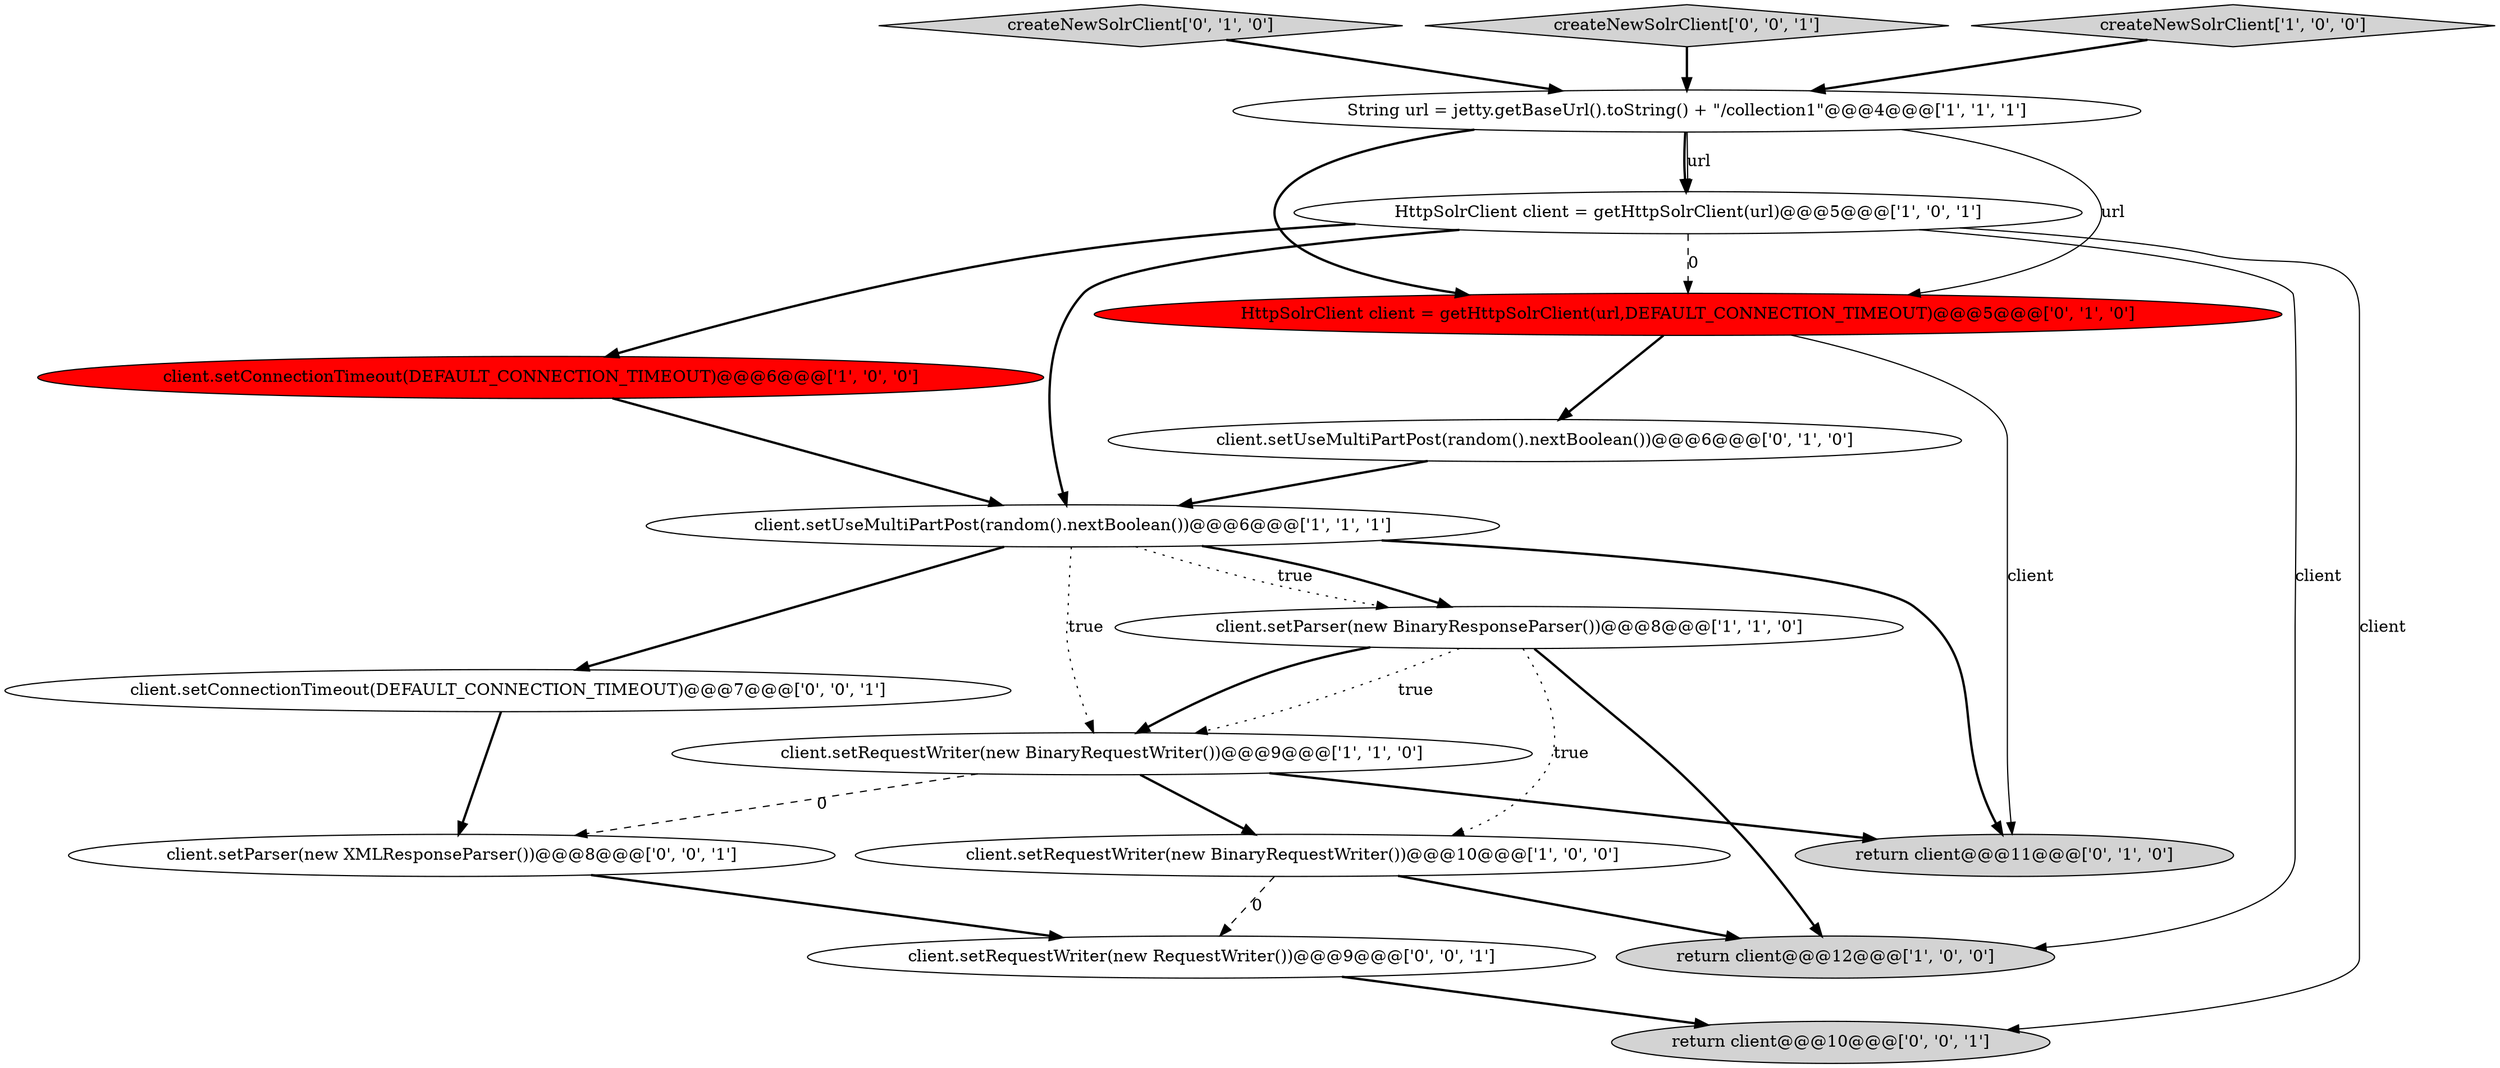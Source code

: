 digraph {
12 [style = filled, label = "client.setUseMultiPartPost(random().nextBoolean())@@@6@@@['0', '1', '0']", fillcolor = white, shape = ellipse image = "AAA0AAABBB2BBB"];
14 [style = filled, label = "client.setConnectionTimeout(DEFAULT_CONNECTION_TIMEOUT)@@@7@@@['0', '0', '1']", fillcolor = white, shape = ellipse image = "AAA0AAABBB3BBB"];
5 [style = filled, label = "client.setUseMultiPartPost(random().nextBoolean())@@@6@@@['1', '1', '1']", fillcolor = white, shape = ellipse image = "AAA0AAABBB1BBB"];
2 [style = filled, label = "client.setRequestWriter(new BinaryRequestWriter())@@@10@@@['1', '0', '0']", fillcolor = white, shape = ellipse image = "AAA0AAABBB1BBB"];
17 [style = filled, label = "client.setParser(new XMLResponseParser())@@@8@@@['0', '0', '1']", fillcolor = white, shape = ellipse image = "AAA0AAABBB3BBB"];
13 [style = filled, label = "return client@@@10@@@['0', '0', '1']", fillcolor = lightgray, shape = ellipse image = "AAA0AAABBB3BBB"];
6 [style = filled, label = "String url = jetty.getBaseUrl().toString() + \"/collection1\"@@@4@@@['1', '1', '1']", fillcolor = white, shape = ellipse image = "AAA0AAABBB1BBB"];
7 [style = filled, label = "HttpSolrClient client = getHttpSolrClient(url)@@@5@@@['1', '0', '1']", fillcolor = white, shape = ellipse image = "AAA0AAABBB1BBB"];
3 [style = filled, label = "return client@@@12@@@['1', '0', '0']", fillcolor = lightgray, shape = ellipse image = "AAA0AAABBB1BBB"];
0 [style = filled, label = "client.setRequestWriter(new BinaryRequestWriter())@@@9@@@['1', '1', '0']", fillcolor = white, shape = ellipse image = "AAA0AAABBB1BBB"];
11 [style = filled, label = "createNewSolrClient['0', '1', '0']", fillcolor = lightgray, shape = diamond image = "AAA0AAABBB2BBB"];
15 [style = filled, label = "createNewSolrClient['0', '0', '1']", fillcolor = lightgray, shape = diamond image = "AAA0AAABBB3BBB"];
9 [style = filled, label = "return client@@@11@@@['0', '1', '0']", fillcolor = lightgray, shape = ellipse image = "AAA0AAABBB2BBB"];
4 [style = filled, label = "client.setParser(new BinaryResponseParser())@@@8@@@['1', '1', '0']", fillcolor = white, shape = ellipse image = "AAA0AAABBB1BBB"];
10 [style = filled, label = "HttpSolrClient client = getHttpSolrClient(url,DEFAULT_CONNECTION_TIMEOUT)@@@5@@@['0', '1', '0']", fillcolor = red, shape = ellipse image = "AAA1AAABBB2BBB"];
8 [style = filled, label = "createNewSolrClient['1', '0', '0']", fillcolor = lightgray, shape = diamond image = "AAA0AAABBB1BBB"];
16 [style = filled, label = "client.setRequestWriter(new RequestWriter())@@@9@@@['0', '0', '1']", fillcolor = white, shape = ellipse image = "AAA0AAABBB3BBB"];
1 [style = filled, label = "client.setConnectionTimeout(DEFAULT_CONNECTION_TIMEOUT)@@@6@@@['1', '0', '0']", fillcolor = red, shape = ellipse image = "AAA1AAABBB1BBB"];
1->5 [style = bold, label=""];
4->3 [style = bold, label=""];
0->9 [style = bold, label=""];
16->13 [style = bold, label=""];
7->1 [style = bold, label=""];
12->5 [style = bold, label=""];
5->9 [style = bold, label=""];
7->3 [style = solid, label="client"];
2->3 [style = bold, label=""];
11->6 [style = bold, label=""];
0->2 [style = bold, label=""];
4->0 [style = dotted, label="true"];
14->17 [style = bold, label=""];
8->6 [style = bold, label=""];
15->6 [style = bold, label=""];
5->0 [style = dotted, label="true"];
5->14 [style = bold, label=""];
0->17 [style = dashed, label="0"];
6->7 [style = solid, label="url"];
5->4 [style = dotted, label="true"];
4->0 [style = bold, label=""];
10->9 [style = solid, label="client"];
7->5 [style = bold, label=""];
6->10 [style = solid, label="url"];
10->12 [style = bold, label=""];
7->13 [style = solid, label="client"];
6->10 [style = bold, label=""];
2->16 [style = dashed, label="0"];
5->4 [style = bold, label=""];
7->10 [style = dashed, label="0"];
6->7 [style = bold, label=""];
4->2 [style = dotted, label="true"];
17->16 [style = bold, label=""];
}
